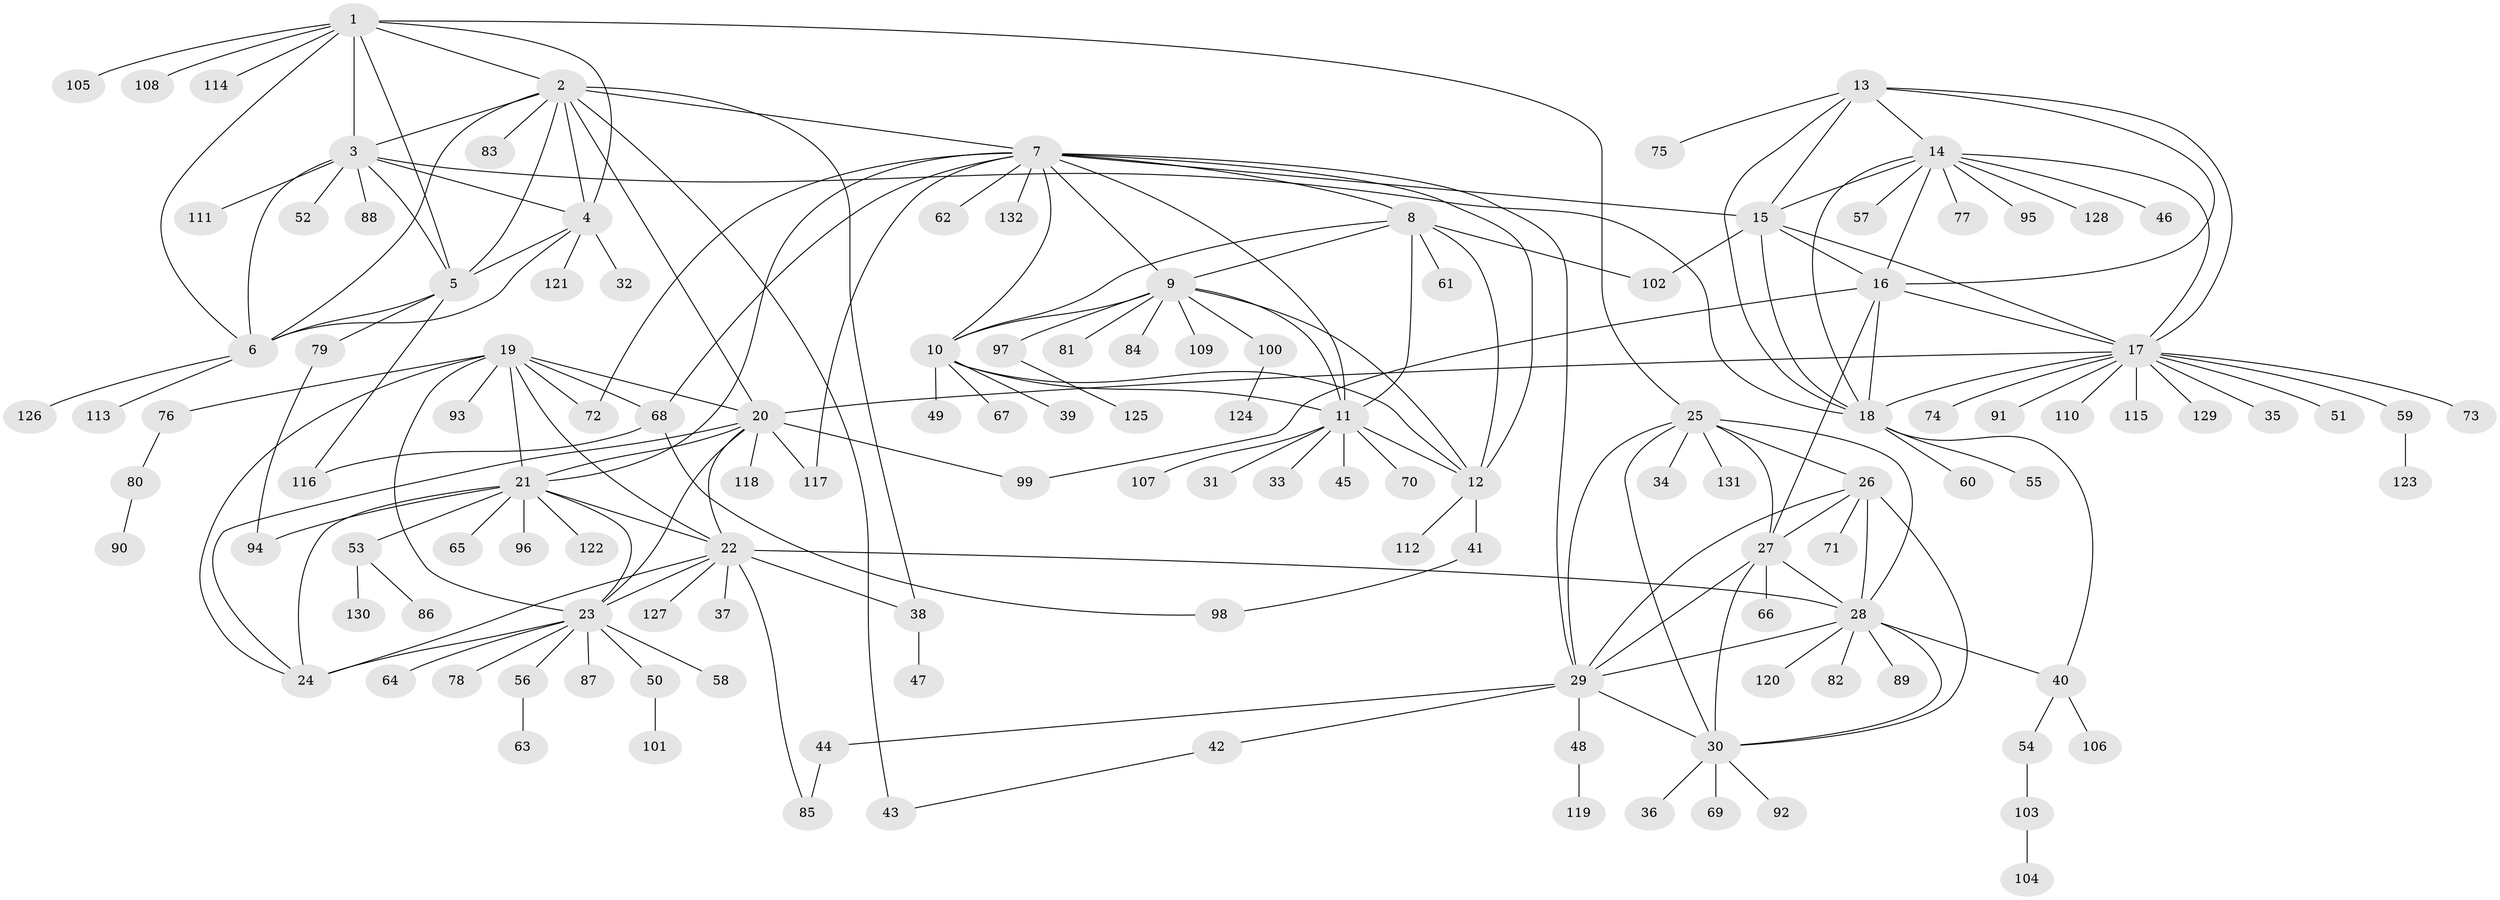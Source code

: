 // coarse degree distribution, {6: 0.015151515151515152, 8: 0.030303030303030304, 4: 0.030303030303030304, 5: 0.030303030303030304, 1: 0.7272727272727273, 2: 0.07575757575757576, 9: 0.045454545454545456, 10: 0.015151515151515152, 14: 0.015151515151515152, 13: 0.015151515151515152}
// Generated by graph-tools (version 1.1) at 2025/58/03/04/25 21:58:44]
// undirected, 132 vertices, 199 edges
graph export_dot {
graph [start="1"]
  node [color=gray90,style=filled];
  1;
  2;
  3;
  4;
  5;
  6;
  7;
  8;
  9;
  10;
  11;
  12;
  13;
  14;
  15;
  16;
  17;
  18;
  19;
  20;
  21;
  22;
  23;
  24;
  25;
  26;
  27;
  28;
  29;
  30;
  31;
  32;
  33;
  34;
  35;
  36;
  37;
  38;
  39;
  40;
  41;
  42;
  43;
  44;
  45;
  46;
  47;
  48;
  49;
  50;
  51;
  52;
  53;
  54;
  55;
  56;
  57;
  58;
  59;
  60;
  61;
  62;
  63;
  64;
  65;
  66;
  67;
  68;
  69;
  70;
  71;
  72;
  73;
  74;
  75;
  76;
  77;
  78;
  79;
  80;
  81;
  82;
  83;
  84;
  85;
  86;
  87;
  88;
  89;
  90;
  91;
  92;
  93;
  94;
  95;
  96;
  97;
  98;
  99;
  100;
  101;
  102;
  103;
  104;
  105;
  106;
  107;
  108;
  109;
  110;
  111;
  112;
  113;
  114;
  115;
  116;
  117;
  118;
  119;
  120;
  121;
  122;
  123;
  124;
  125;
  126;
  127;
  128;
  129;
  130;
  131;
  132;
  1 -- 2;
  1 -- 3;
  1 -- 4;
  1 -- 5;
  1 -- 6;
  1 -- 25;
  1 -- 105;
  1 -- 108;
  1 -- 114;
  2 -- 3;
  2 -- 4;
  2 -- 5;
  2 -- 6;
  2 -- 7;
  2 -- 20;
  2 -- 38;
  2 -- 43;
  2 -- 83;
  3 -- 4;
  3 -- 5;
  3 -- 6;
  3 -- 18;
  3 -- 52;
  3 -- 88;
  3 -- 111;
  4 -- 5;
  4 -- 6;
  4 -- 32;
  4 -- 121;
  5 -- 6;
  5 -- 79;
  5 -- 116;
  6 -- 113;
  6 -- 126;
  7 -- 8;
  7 -- 9;
  7 -- 10;
  7 -- 11;
  7 -- 12;
  7 -- 15;
  7 -- 21;
  7 -- 29;
  7 -- 62;
  7 -- 68;
  7 -- 72;
  7 -- 117;
  7 -- 132;
  8 -- 9;
  8 -- 10;
  8 -- 11;
  8 -- 12;
  8 -- 61;
  8 -- 102;
  9 -- 10;
  9 -- 11;
  9 -- 12;
  9 -- 81;
  9 -- 84;
  9 -- 97;
  9 -- 100;
  9 -- 109;
  10 -- 11;
  10 -- 12;
  10 -- 39;
  10 -- 49;
  10 -- 67;
  11 -- 12;
  11 -- 31;
  11 -- 33;
  11 -- 45;
  11 -- 70;
  11 -- 107;
  12 -- 41;
  12 -- 112;
  13 -- 14;
  13 -- 15;
  13 -- 16;
  13 -- 17;
  13 -- 18;
  13 -- 75;
  14 -- 15;
  14 -- 16;
  14 -- 17;
  14 -- 18;
  14 -- 46;
  14 -- 57;
  14 -- 77;
  14 -- 95;
  14 -- 128;
  15 -- 16;
  15 -- 17;
  15 -- 18;
  15 -- 102;
  16 -- 17;
  16 -- 18;
  16 -- 27;
  16 -- 99;
  17 -- 18;
  17 -- 20;
  17 -- 35;
  17 -- 51;
  17 -- 59;
  17 -- 73;
  17 -- 74;
  17 -- 91;
  17 -- 110;
  17 -- 115;
  17 -- 129;
  18 -- 40;
  18 -- 55;
  18 -- 60;
  19 -- 20;
  19 -- 21;
  19 -- 22;
  19 -- 23;
  19 -- 24;
  19 -- 68;
  19 -- 72;
  19 -- 76;
  19 -- 93;
  20 -- 21;
  20 -- 22;
  20 -- 23;
  20 -- 24;
  20 -- 99;
  20 -- 117;
  20 -- 118;
  21 -- 22;
  21 -- 23;
  21 -- 24;
  21 -- 53;
  21 -- 65;
  21 -- 94;
  21 -- 96;
  21 -- 122;
  22 -- 23;
  22 -- 24;
  22 -- 28;
  22 -- 37;
  22 -- 38;
  22 -- 85;
  22 -- 127;
  23 -- 24;
  23 -- 50;
  23 -- 56;
  23 -- 58;
  23 -- 64;
  23 -- 78;
  23 -- 87;
  25 -- 26;
  25 -- 27;
  25 -- 28;
  25 -- 29;
  25 -- 30;
  25 -- 34;
  25 -- 131;
  26 -- 27;
  26 -- 28;
  26 -- 29;
  26 -- 30;
  26 -- 71;
  27 -- 28;
  27 -- 29;
  27 -- 30;
  27 -- 66;
  28 -- 29;
  28 -- 30;
  28 -- 40;
  28 -- 82;
  28 -- 89;
  28 -- 120;
  29 -- 30;
  29 -- 42;
  29 -- 44;
  29 -- 48;
  30 -- 36;
  30 -- 69;
  30 -- 92;
  38 -- 47;
  40 -- 54;
  40 -- 106;
  41 -- 98;
  42 -- 43;
  44 -- 85;
  48 -- 119;
  50 -- 101;
  53 -- 86;
  53 -- 130;
  54 -- 103;
  56 -- 63;
  59 -- 123;
  68 -- 98;
  68 -- 116;
  76 -- 80;
  79 -- 94;
  80 -- 90;
  97 -- 125;
  100 -- 124;
  103 -- 104;
}
